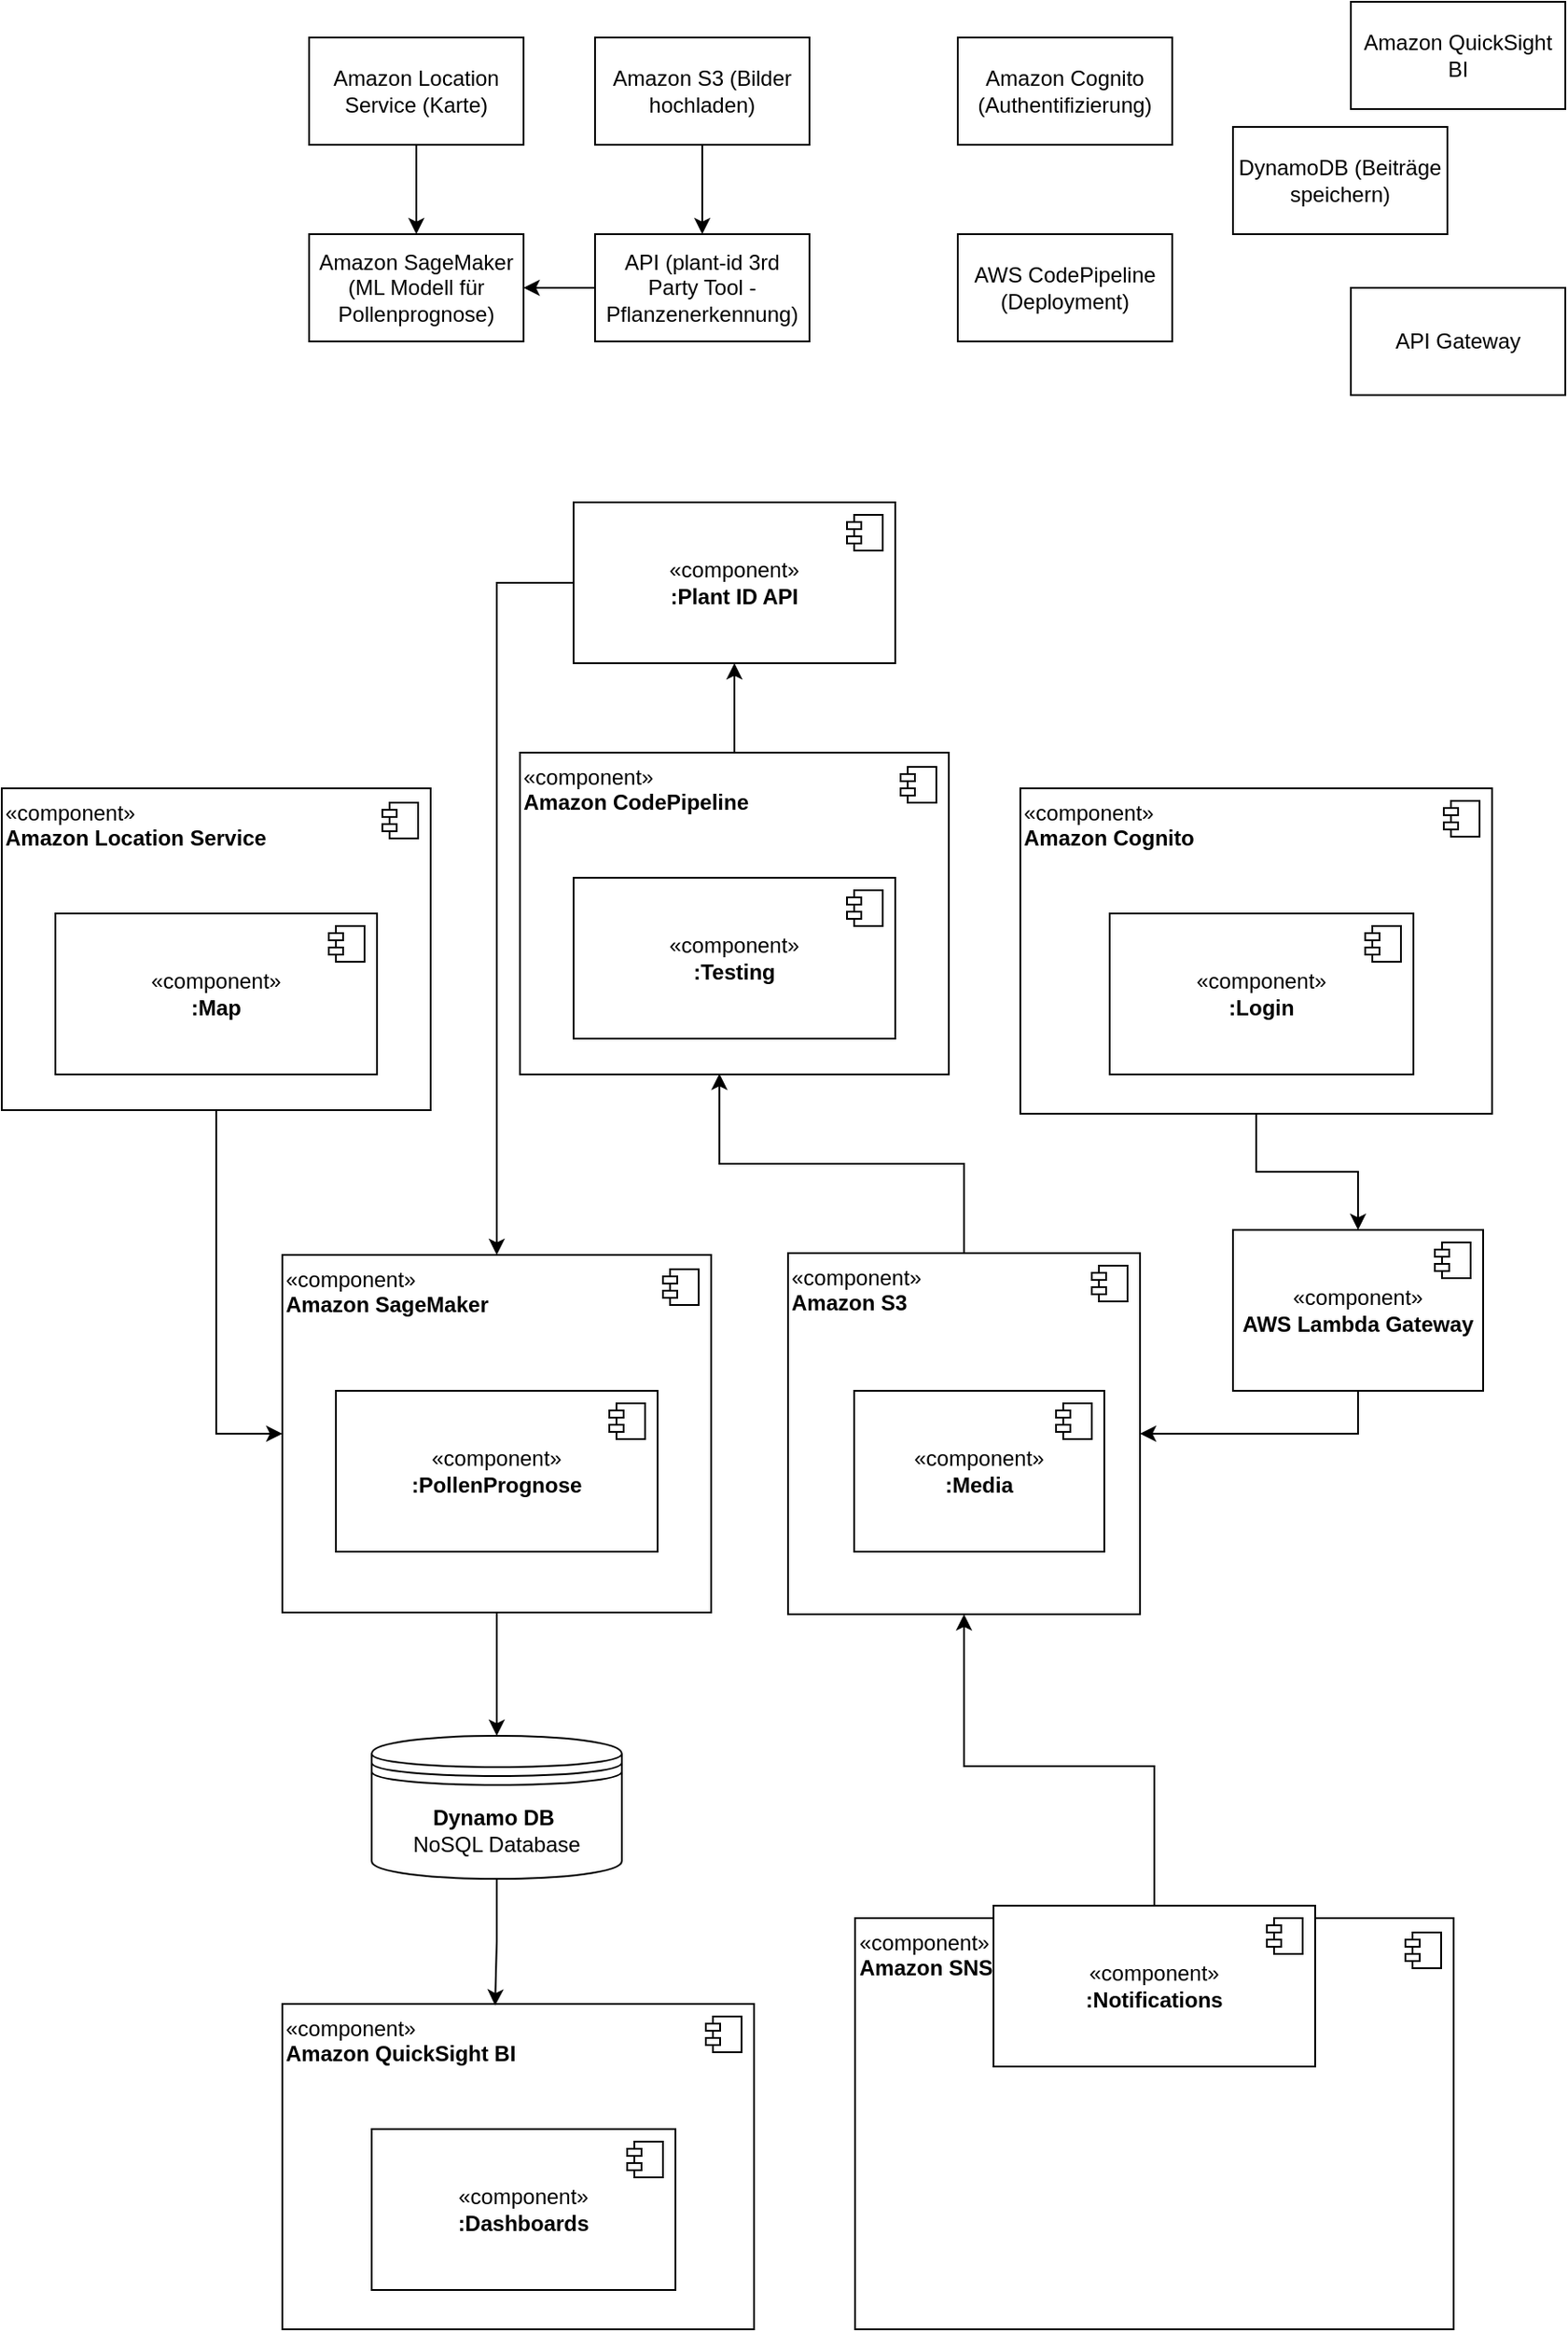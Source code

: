 <mxfile version="27.1.4">
  <diagram name="Seite-1" id="LLEtCyWinPWdS2YDN9kB">
    <mxGraphModel dx="1973" dy="1858" grid="1" gridSize="10" guides="1" tooltips="1" connect="1" arrows="1" fold="1" page="1" pageScale="1" pageWidth="827" pageHeight="1169" math="0" shadow="0">
      <root>
        <mxCell id="0" />
        <mxCell id="1" parent="0" />
        <mxCell id="4r_Y0ZmjXoZ240VpbycW-23" style="edgeStyle=orthogonalEdgeStyle;rounded=0;orthogonalLoop=1;jettySize=auto;html=1;exitX=0.5;exitY=1;exitDx=0;exitDy=0;" parent="1" source="4r_Y0ZmjXoZ240VpbycW-2" target="4r_Y0ZmjXoZ240VpbycW-8" edge="1">
          <mxGeometry relative="1" as="geometry" />
        </mxCell>
        <mxCell id="4r_Y0ZmjXoZ240VpbycW-2" value="Amazon Location Service (Karte)" style="rounded=0;whiteSpace=wrap;html=1;" parent="1" vertex="1">
          <mxGeometry x="62" y="-220" width="120" height="60" as="geometry" />
        </mxCell>
        <mxCell id="4r_Y0ZmjXoZ240VpbycW-3" value="API Gateway" style="rounded=0;whiteSpace=wrap;html=1;" parent="1" vertex="1">
          <mxGeometry x="645" y="-80" width="120" height="60" as="geometry" />
        </mxCell>
        <mxCell id="4r_Y0ZmjXoZ240VpbycW-4" value="DynamoDB (Beiträge speichern)" style="rounded=0;whiteSpace=wrap;html=1;" parent="1" vertex="1">
          <mxGeometry x="579" y="-170" width="120" height="60" as="geometry" />
        </mxCell>
        <mxCell id="4r_Y0ZmjXoZ240VpbycW-22" style="edgeStyle=orthogonalEdgeStyle;rounded=0;orthogonalLoop=1;jettySize=auto;html=1;exitX=0.5;exitY=1;exitDx=0;exitDy=0;entryX=0.5;entryY=0;entryDx=0;entryDy=0;" parent="1" source="4r_Y0ZmjXoZ240VpbycW-6" target="4r_Y0ZmjXoZ240VpbycW-7" edge="1">
          <mxGeometry relative="1" as="geometry" />
        </mxCell>
        <mxCell id="4r_Y0ZmjXoZ240VpbycW-6" value="Amazon S3 (Bilder hochladen)" style="rounded=0;whiteSpace=wrap;html=1;" parent="1" vertex="1">
          <mxGeometry x="222" y="-220" width="120" height="60" as="geometry" />
        </mxCell>
        <mxCell id="4r_Y0ZmjXoZ240VpbycW-24" style="edgeStyle=orthogonalEdgeStyle;rounded=0;orthogonalLoop=1;jettySize=auto;html=1;exitX=0;exitY=0.5;exitDx=0;exitDy=0;entryX=1;entryY=0.5;entryDx=0;entryDy=0;" parent="1" source="4r_Y0ZmjXoZ240VpbycW-7" target="4r_Y0ZmjXoZ240VpbycW-8" edge="1">
          <mxGeometry relative="1" as="geometry" />
        </mxCell>
        <mxCell id="4r_Y0ZmjXoZ240VpbycW-7" value="API (plant-id 3rd Party Tool - Pflanzenerkennung)" style="rounded=0;whiteSpace=wrap;html=1;" parent="1" vertex="1">
          <mxGeometry x="222" y="-110" width="120" height="60" as="geometry" />
        </mxCell>
        <mxCell id="4r_Y0ZmjXoZ240VpbycW-8" value="Amazon SageMaker (ML Modell für Pollenprognose)" style="rounded=0;whiteSpace=wrap;html=1;" parent="1" vertex="1">
          <mxGeometry x="62" y="-110" width="120" height="60" as="geometry" />
        </mxCell>
        <mxCell id="4r_Y0ZmjXoZ240VpbycW-9" value="Amazon Cognito (Authentifizierung)" style="rounded=0;whiteSpace=wrap;html=1;" parent="1" vertex="1">
          <mxGeometry x="425" y="-220" width="120" height="60" as="geometry" />
        </mxCell>
        <mxCell id="4r_Y0ZmjXoZ240VpbycW-11" value="Amazon QuickSight BI" style="rounded=0;whiteSpace=wrap;html=1;" parent="1" vertex="1">
          <mxGeometry x="645" y="-240" width="120" height="60" as="geometry" />
        </mxCell>
        <mxCell id="4r_Y0ZmjXoZ240VpbycW-12" value="AWS CodePipeline (Deployment)" style="rounded=0;whiteSpace=wrap;html=1;" parent="1" vertex="1">
          <mxGeometry x="425" y="-110" width="120" height="60" as="geometry" />
        </mxCell>
        <mxCell id="u-LYRZsdHviWgN9R1KnS-33" style="edgeStyle=orthogonalEdgeStyle;rounded=0;orthogonalLoop=1;jettySize=auto;html=1;exitX=0.5;exitY=0;exitDx=0;exitDy=0;entryX=0.5;entryY=1;entryDx=0;entryDy=0;" edge="1" parent="1" source="u-LYRZsdHviWgN9R1KnS-1" target="u-LYRZsdHviWgN9R1KnS-8">
          <mxGeometry relative="1" as="geometry" />
        </mxCell>
        <mxCell id="u-LYRZsdHviWgN9R1KnS-1" value="«component»&lt;br&gt;&lt;b&gt;Amazon SNS&lt;/b&gt;" style="html=1;dropTarget=0;whiteSpace=wrap;align=left;verticalAlign=top;" vertex="1" parent="1">
          <mxGeometry x="367.5" y="832" width="335" height="230" as="geometry" />
        </mxCell>
        <mxCell id="u-LYRZsdHviWgN9R1KnS-2" value="" style="shape=module;jettyWidth=8;jettyHeight=4;" vertex="1" parent="u-LYRZsdHviWgN9R1KnS-1">
          <mxGeometry x="1" width="20" height="20" relative="1" as="geometry">
            <mxPoint x="-27" y="8" as="offset" />
          </mxGeometry>
        </mxCell>
        <mxCell id="u-LYRZsdHviWgN9R1KnS-3" value="«component»&lt;br&gt;&lt;b&gt;:Notifications&lt;/b&gt;" style="html=1;dropTarget=0;whiteSpace=wrap;" vertex="1" parent="1">
          <mxGeometry x="445" y="825" width="180" height="90" as="geometry" />
        </mxCell>
        <mxCell id="u-LYRZsdHviWgN9R1KnS-4" value="" style="shape=module;jettyWidth=8;jettyHeight=4;" vertex="1" parent="u-LYRZsdHviWgN9R1KnS-3">
          <mxGeometry x="1" width="20" height="20" relative="1" as="geometry">
            <mxPoint x="-27" y="7" as="offset" />
          </mxGeometry>
        </mxCell>
        <mxCell id="u-LYRZsdHviWgN9R1KnS-39" style="edgeStyle=orthogonalEdgeStyle;rounded=0;orthogonalLoop=1;jettySize=auto;html=1;exitX=0.5;exitY=1;exitDx=0;exitDy=0;entryX=0.5;entryY=0;entryDx=0;entryDy=0;" edge="1" parent="1" source="u-LYRZsdHviWgN9R1KnS-6" target="u-LYRZsdHviWgN9R1KnS-31">
          <mxGeometry relative="1" as="geometry" />
        </mxCell>
        <mxCell id="u-LYRZsdHviWgN9R1KnS-6" value="&lt;div style=&quot;&quot;&gt;«component»&lt;/div&gt;&lt;b&gt;Amazon SageMaker&lt;/b&gt;" style="html=1;dropTarget=0;whiteSpace=wrap;verticalAlign=top;align=left;" vertex="1" parent="1">
          <mxGeometry x="47" y="461" width="240" height="200" as="geometry" />
        </mxCell>
        <mxCell id="u-LYRZsdHviWgN9R1KnS-7" value="" style="shape=module;jettyWidth=8;jettyHeight=4;" vertex="1" parent="u-LYRZsdHviWgN9R1KnS-6">
          <mxGeometry x="1" width="20" height="20" relative="1" as="geometry">
            <mxPoint x="-27" y="8" as="offset" />
          </mxGeometry>
        </mxCell>
        <mxCell id="u-LYRZsdHviWgN9R1KnS-8" value="«component»&lt;br&gt;&lt;b&gt;Amazon S3&lt;/b&gt;" style="html=1;dropTarget=0;whiteSpace=wrap;align=left;verticalAlign=top;" vertex="1" parent="1">
          <mxGeometry x="330" y="460" width="197" height="202" as="geometry" />
        </mxCell>
        <mxCell id="u-LYRZsdHviWgN9R1KnS-9" value="" style="shape=module;jettyWidth=8;jettyHeight=4;" vertex="1" parent="u-LYRZsdHviWgN9R1KnS-8">
          <mxGeometry x="1" width="20" height="20" relative="1" as="geometry">
            <mxPoint x="-27" y="7" as="offset" />
          </mxGeometry>
        </mxCell>
        <mxCell id="u-LYRZsdHviWgN9R1KnS-10" value="«component»&lt;br&gt;&lt;b&gt;:Media&lt;/b&gt;" style="html=1;dropTarget=0;whiteSpace=wrap;" vertex="1" parent="1">
          <mxGeometry x="367" y="537" width="140" height="90" as="geometry" />
        </mxCell>
        <mxCell id="u-LYRZsdHviWgN9R1KnS-11" value="" style="shape=module;jettyWidth=8;jettyHeight=4;" vertex="1" parent="u-LYRZsdHviWgN9R1KnS-10">
          <mxGeometry x="1" width="20" height="20" relative="1" as="geometry">
            <mxPoint x="-27" y="7" as="offset" />
          </mxGeometry>
        </mxCell>
        <mxCell id="u-LYRZsdHviWgN9R1KnS-18" style="edgeStyle=orthogonalEdgeStyle;rounded=0;orthogonalLoop=1;jettySize=auto;html=1;exitX=0;exitY=0.5;exitDx=0;exitDy=0;entryX=0.5;entryY=0;entryDx=0;entryDy=0;" edge="1" parent="1" source="u-LYRZsdHviWgN9R1KnS-12" target="u-LYRZsdHviWgN9R1KnS-6">
          <mxGeometry relative="1" as="geometry" />
        </mxCell>
        <mxCell id="u-LYRZsdHviWgN9R1KnS-12" value="«component»&lt;br&gt;&lt;b&gt;:Plant ID API&lt;/b&gt;" style="html=1;dropTarget=0;whiteSpace=wrap;" vertex="1" parent="1">
          <mxGeometry x="210" y="40" width="180" height="90" as="geometry" />
        </mxCell>
        <mxCell id="u-LYRZsdHviWgN9R1KnS-13" value="" style="shape=module;jettyWidth=8;jettyHeight=4;" vertex="1" parent="u-LYRZsdHviWgN9R1KnS-12">
          <mxGeometry x="1" width="20" height="20" relative="1" as="geometry">
            <mxPoint x="-27" y="7" as="offset" />
          </mxGeometry>
        </mxCell>
        <mxCell id="u-LYRZsdHviWgN9R1KnS-14" value="«component»&lt;br&gt;&lt;b&gt;:PollenPrognose&lt;/b&gt;" style="html=1;dropTarget=0;whiteSpace=wrap;" vertex="1" parent="1">
          <mxGeometry x="77" y="537" width="180" height="90" as="geometry" />
        </mxCell>
        <mxCell id="u-LYRZsdHviWgN9R1KnS-15" value="" style="shape=module;jettyWidth=8;jettyHeight=4;" vertex="1" parent="u-LYRZsdHviWgN9R1KnS-14">
          <mxGeometry x="1" width="20" height="20" relative="1" as="geometry">
            <mxPoint x="-27" y="7" as="offset" />
          </mxGeometry>
        </mxCell>
        <mxCell id="u-LYRZsdHviWgN9R1KnS-25" style="edgeStyle=orthogonalEdgeStyle;rounded=0;orthogonalLoop=1;jettySize=auto;html=1;exitX=0.5;exitY=1;exitDx=0;exitDy=0;entryX=0;entryY=0.5;entryDx=0;entryDy=0;" edge="1" parent="1" source="u-LYRZsdHviWgN9R1KnS-21" target="u-LYRZsdHviWgN9R1KnS-6">
          <mxGeometry relative="1" as="geometry" />
        </mxCell>
        <mxCell id="u-LYRZsdHviWgN9R1KnS-21" value="&lt;div style=&quot;&quot;&gt;«component»&lt;/div&gt;&lt;b&gt;Amazon Location Service&lt;/b&gt;" style="html=1;dropTarget=0;whiteSpace=wrap;verticalAlign=top;align=left;" vertex="1" parent="1">
          <mxGeometry x="-110" y="200" width="240" height="180" as="geometry" />
        </mxCell>
        <mxCell id="u-LYRZsdHviWgN9R1KnS-22" value="" style="shape=module;jettyWidth=8;jettyHeight=4;" vertex="1" parent="u-LYRZsdHviWgN9R1KnS-21">
          <mxGeometry x="1" width="20" height="20" relative="1" as="geometry">
            <mxPoint x="-27" y="8" as="offset" />
          </mxGeometry>
        </mxCell>
        <mxCell id="u-LYRZsdHviWgN9R1KnS-23" value="«component»&lt;br&gt;&lt;b&gt;:Map&lt;/b&gt;" style="html=1;dropTarget=0;whiteSpace=wrap;" vertex="1" parent="1">
          <mxGeometry x="-80" y="270" width="180" height="90" as="geometry" />
        </mxCell>
        <mxCell id="u-LYRZsdHviWgN9R1KnS-24" value="" style="shape=module;jettyWidth=8;jettyHeight=4;" vertex="1" parent="u-LYRZsdHviWgN9R1KnS-23">
          <mxGeometry x="1" width="20" height="20" relative="1" as="geometry">
            <mxPoint x="-27" y="7" as="offset" />
          </mxGeometry>
        </mxCell>
        <mxCell id="u-LYRZsdHviWgN9R1KnS-49" style="edgeStyle=orthogonalEdgeStyle;rounded=0;orthogonalLoop=1;jettySize=auto;html=1;exitX=0.5;exitY=1;exitDx=0;exitDy=0;" edge="1" parent="1" source="u-LYRZsdHviWgN9R1KnS-26" target="u-LYRZsdHviWgN9R1KnS-47">
          <mxGeometry relative="1" as="geometry" />
        </mxCell>
        <mxCell id="u-LYRZsdHviWgN9R1KnS-26" value="«component»&lt;br&gt;&lt;b&gt;Amazon Cognito&lt;/b&gt;" style="html=1;dropTarget=0;whiteSpace=wrap;align=left;verticalAlign=top;" vertex="1" parent="1">
          <mxGeometry x="460" y="200" width="264" height="182" as="geometry" />
        </mxCell>
        <mxCell id="u-LYRZsdHviWgN9R1KnS-27" value="" style="shape=module;jettyWidth=8;jettyHeight=4;" vertex="1" parent="u-LYRZsdHviWgN9R1KnS-26">
          <mxGeometry x="1" width="20" height="20" relative="1" as="geometry">
            <mxPoint x="-27" y="7" as="offset" />
          </mxGeometry>
        </mxCell>
        <mxCell id="u-LYRZsdHviWgN9R1KnS-28" value="«component»&lt;br&gt;&lt;b&gt;:Login&lt;/b&gt;" style="html=1;dropTarget=0;whiteSpace=wrap;" vertex="1" parent="1">
          <mxGeometry x="510" y="270" width="170" height="90" as="geometry" />
        </mxCell>
        <mxCell id="u-LYRZsdHviWgN9R1KnS-29" value="" style="shape=module;jettyWidth=8;jettyHeight=4;" vertex="1" parent="u-LYRZsdHviWgN9R1KnS-28">
          <mxGeometry x="1" width="20" height="20" relative="1" as="geometry">
            <mxPoint x="-27" y="7" as="offset" />
          </mxGeometry>
        </mxCell>
        <mxCell id="u-LYRZsdHviWgN9R1KnS-31" value="&lt;b&gt;Dynamo DB&amp;nbsp;&lt;/b&gt;&lt;div&gt;NoSQL Database&lt;/div&gt;" style="shape=datastore;whiteSpace=wrap;html=1;" vertex="1" parent="1">
          <mxGeometry x="97" y="730" width="140" height="80" as="geometry" />
        </mxCell>
        <mxCell id="u-LYRZsdHviWgN9R1KnS-34" value="«component»&lt;br&gt;&lt;b&gt;Amazon QuickSight BI&lt;/b&gt;" style="html=1;dropTarget=0;whiteSpace=wrap;align=left;verticalAlign=top;" vertex="1" parent="1">
          <mxGeometry x="47" y="880" width="264" height="182" as="geometry" />
        </mxCell>
        <mxCell id="u-LYRZsdHviWgN9R1KnS-35" value="" style="shape=module;jettyWidth=8;jettyHeight=4;" vertex="1" parent="u-LYRZsdHviWgN9R1KnS-34">
          <mxGeometry x="1" width="20" height="20" relative="1" as="geometry">
            <mxPoint x="-27" y="7" as="offset" />
          </mxGeometry>
        </mxCell>
        <mxCell id="u-LYRZsdHviWgN9R1KnS-36" value="«component»&lt;br&gt;&lt;b&gt;:Dashboards&lt;/b&gt;" style="html=1;dropTarget=0;whiteSpace=wrap;" vertex="1" parent="1">
          <mxGeometry x="97" y="950" width="170" height="90" as="geometry" />
        </mxCell>
        <mxCell id="u-LYRZsdHviWgN9R1KnS-37" value="" style="shape=module;jettyWidth=8;jettyHeight=4;" vertex="1" parent="u-LYRZsdHviWgN9R1KnS-36">
          <mxGeometry x="1" width="20" height="20" relative="1" as="geometry">
            <mxPoint x="-27" y="7" as="offset" />
          </mxGeometry>
        </mxCell>
        <mxCell id="u-LYRZsdHviWgN9R1KnS-40" style="edgeStyle=orthogonalEdgeStyle;rounded=0;orthogonalLoop=1;jettySize=auto;html=1;exitX=0.5;exitY=1;exitDx=0;exitDy=0;entryX=0.451;entryY=0.005;entryDx=0;entryDy=0;entryPerimeter=0;" edge="1" parent="1" source="u-LYRZsdHviWgN9R1KnS-31" target="u-LYRZsdHviWgN9R1KnS-34">
          <mxGeometry relative="1" as="geometry" />
        </mxCell>
        <mxCell id="u-LYRZsdHviWgN9R1KnS-50" style="edgeStyle=orthogonalEdgeStyle;rounded=0;orthogonalLoop=1;jettySize=auto;html=1;exitX=0.5;exitY=1;exitDx=0;exitDy=0;" edge="1" parent="1" source="u-LYRZsdHviWgN9R1KnS-47" target="u-LYRZsdHviWgN9R1KnS-8">
          <mxGeometry relative="1" as="geometry" />
        </mxCell>
        <mxCell id="u-LYRZsdHviWgN9R1KnS-47" value="«component»&lt;br&gt;&lt;b&gt;AWS Lambda Gateway&lt;/b&gt;" style="html=1;dropTarget=0;whiteSpace=wrap;" vertex="1" parent="1">
          <mxGeometry x="579" y="447" width="140" height="90" as="geometry" />
        </mxCell>
        <mxCell id="u-LYRZsdHviWgN9R1KnS-48" value="" style="shape=module;jettyWidth=8;jettyHeight=4;" vertex="1" parent="u-LYRZsdHviWgN9R1KnS-47">
          <mxGeometry x="1" width="20" height="20" relative="1" as="geometry">
            <mxPoint x="-27" y="7" as="offset" />
          </mxGeometry>
        </mxCell>
        <mxCell id="u-LYRZsdHviWgN9R1KnS-57" style="edgeStyle=orthogonalEdgeStyle;rounded=0;orthogonalLoop=1;jettySize=auto;html=1;exitX=0.5;exitY=0;exitDx=0;exitDy=0;" edge="1" parent="1" source="u-LYRZsdHviWgN9R1KnS-51" target="u-LYRZsdHviWgN9R1KnS-12">
          <mxGeometry relative="1" as="geometry" />
        </mxCell>
        <mxCell id="u-LYRZsdHviWgN9R1KnS-51" value="&lt;div style=&quot;&quot;&gt;«component»&lt;/div&gt;&lt;b&gt;Amazon CodePipeline&lt;/b&gt;" style="html=1;dropTarget=0;whiteSpace=wrap;verticalAlign=top;align=left;" vertex="1" parent="1">
          <mxGeometry x="180" y="180" width="240" height="180" as="geometry" />
        </mxCell>
        <mxCell id="u-LYRZsdHviWgN9R1KnS-52" value="" style="shape=module;jettyWidth=8;jettyHeight=4;" vertex="1" parent="u-LYRZsdHviWgN9R1KnS-51">
          <mxGeometry x="1" width="20" height="20" relative="1" as="geometry">
            <mxPoint x="-27" y="8" as="offset" />
          </mxGeometry>
        </mxCell>
        <mxCell id="u-LYRZsdHviWgN9R1KnS-53" value="«component»&lt;br&gt;&lt;b&gt;:Testing&lt;/b&gt;" style="html=1;dropTarget=0;whiteSpace=wrap;" vertex="1" parent="1">
          <mxGeometry x="210" y="250" width="180" height="90" as="geometry" />
        </mxCell>
        <mxCell id="u-LYRZsdHviWgN9R1KnS-54" value="" style="shape=module;jettyWidth=8;jettyHeight=4;" vertex="1" parent="u-LYRZsdHviWgN9R1KnS-53">
          <mxGeometry x="1" width="20" height="20" relative="1" as="geometry">
            <mxPoint x="-27" y="7" as="offset" />
          </mxGeometry>
        </mxCell>
        <mxCell id="u-LYRZsdHviWgN9R1KnS-55" style="edgeStyle=orthogonalEdgeStyle;rounded=0;orthogonalLoop=1;jettySize=auto;html=1;exitX=0.5;exitY=0;exitDx=0;exitDy=0;entryX=0.465;entryY=0.998;entryDx=0;entryDy=0;entryPerimeter=0;" edge="1" parent="1" source="u-LYRZsdHviWgN9R1KnS-8" target="u-LYRZsdHviWgN9R1KnS-51">
          <mxGeometry relative="1" as="geometry" />
        </mxCell>
      </root>
    </mxGraphModel>
  </diagram>
</mxfile>
